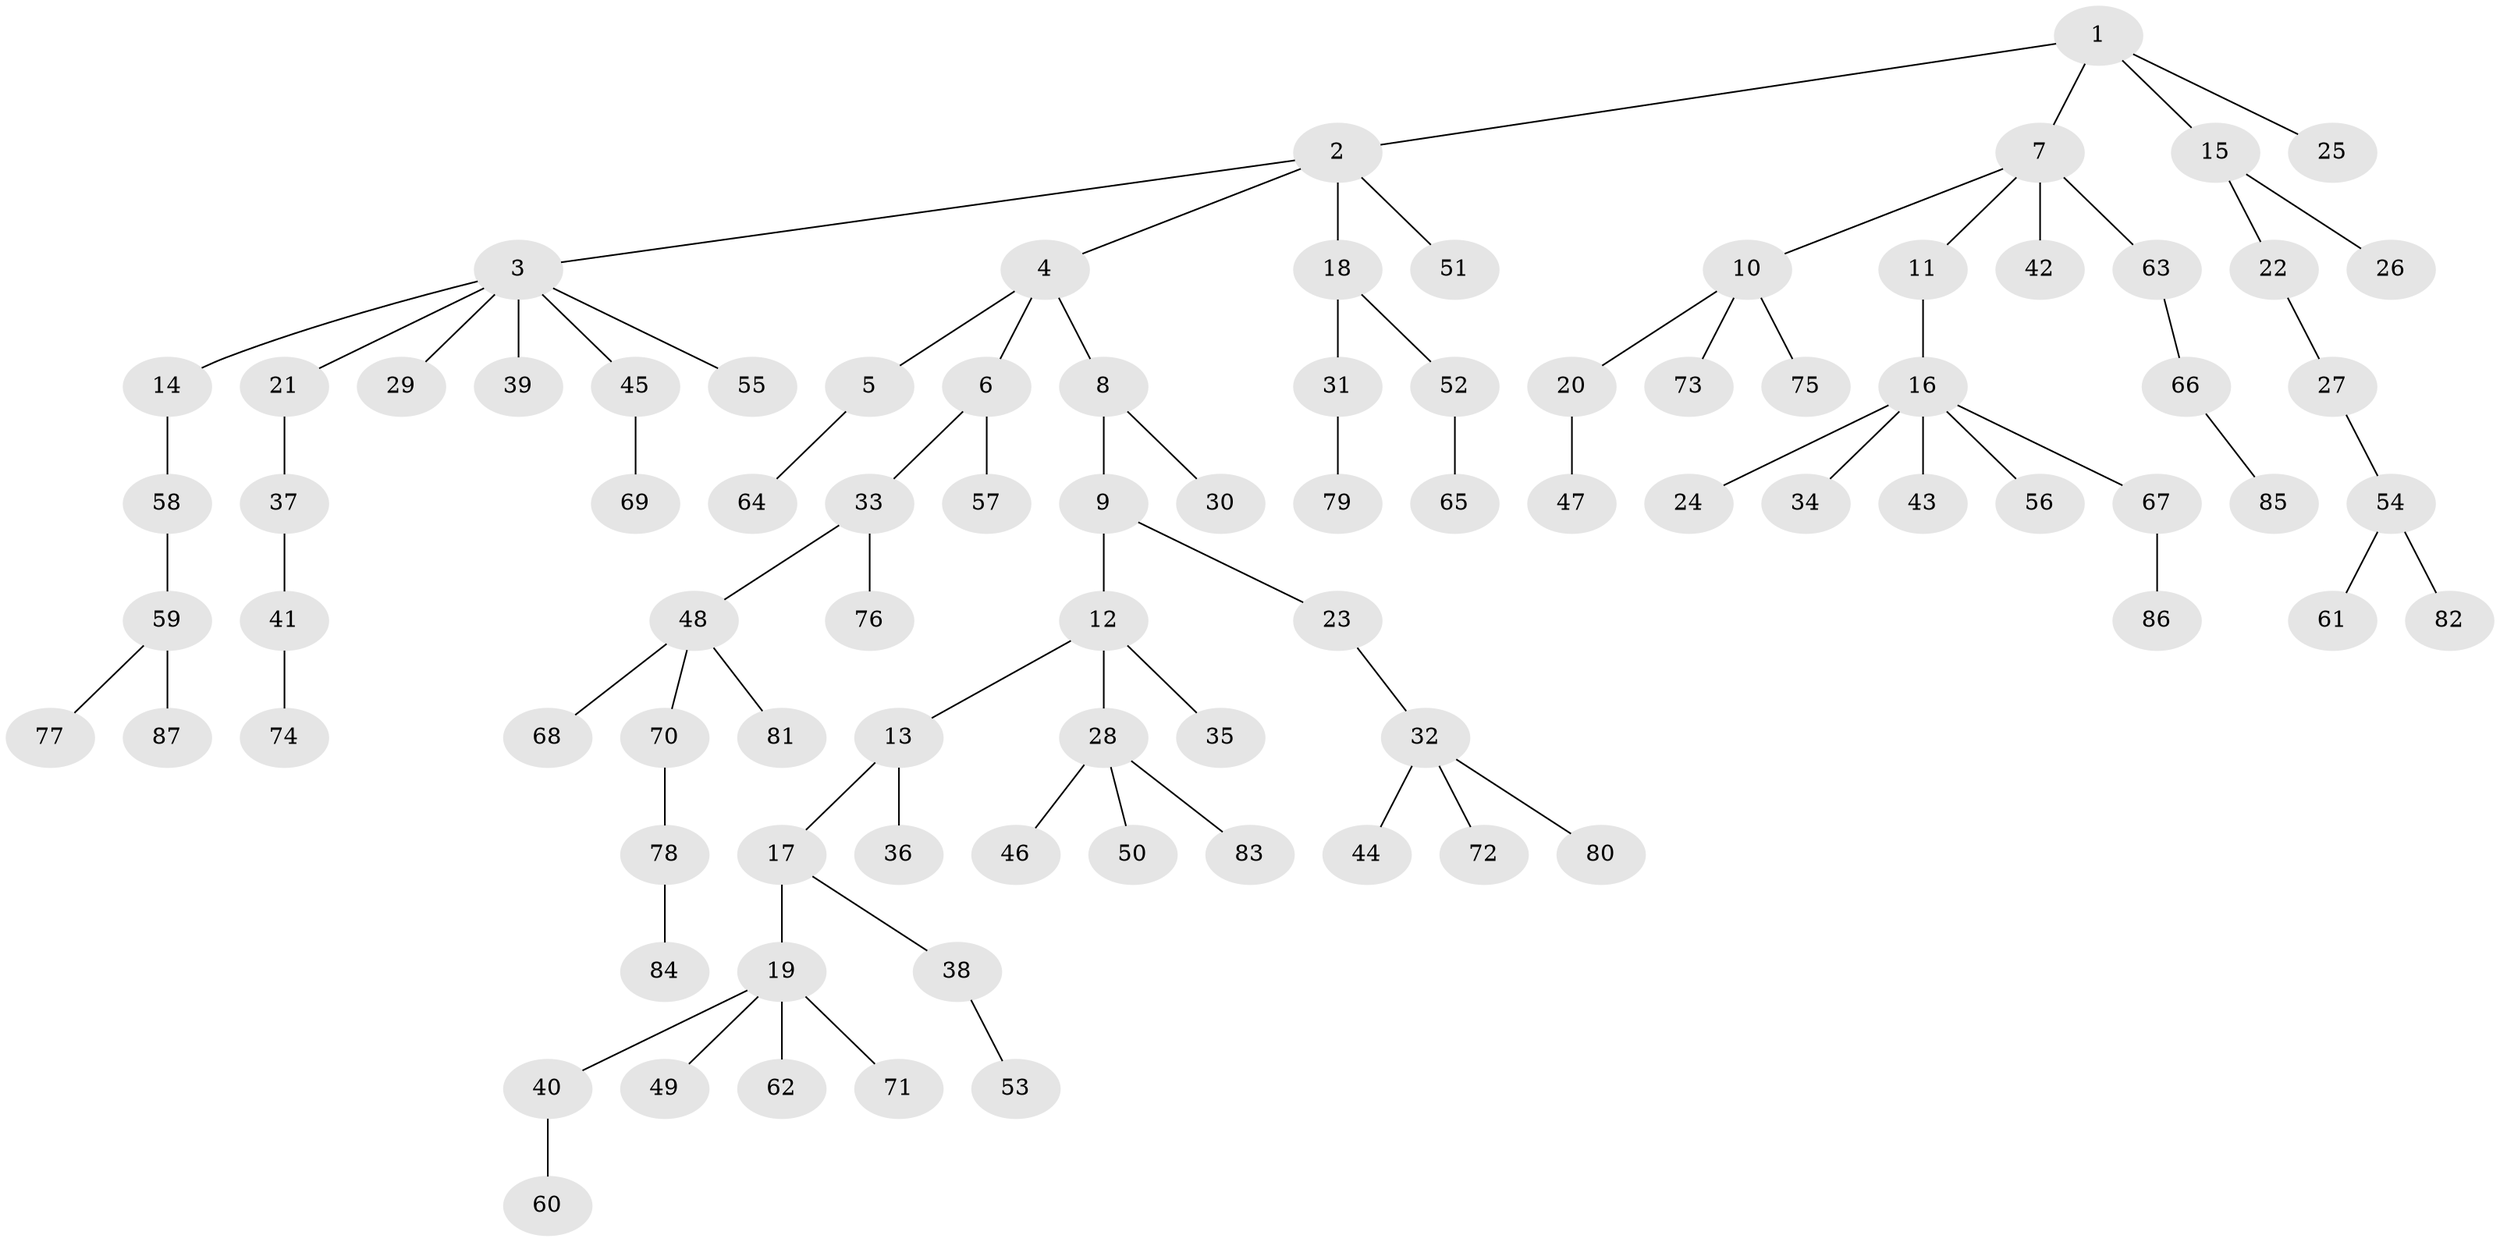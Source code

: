 // Generated by graph-tools (version 1.1) at 2025/15/03/09/25 04:15:29]
// undirected, 87 vertices, 86 edges
graph export_dot {
graph [start="1"]
  node [color=gray90,style=filled];
  1;
  2;
  3;
  4;
  5;
  6;
  7;
  8;
  9;
  10;
  11;
  12;
  13;
  14;
  15;
  16;
  17;
  18;
  19;
  20;
  21;
  22;
  23;
  24;
  25;
  26;
  27;
  28;
  29;
  30;
  31;
  32;
  33;
  34;
  35;
  36;
  37;
  38;
  39;
  40;
  41;
  42;
  43;
  44;
  45;
  46;
  47;
  48;
  49;
  50;
  51;
  52;
  53;
  54;
  55;
  56;
  57;
  58;
  59;
  60;
  61;
  62;
  63;
  64;
  65;
  66;
  67;
  68;
  69;
  70;
  71;
  72;
  73;
  74;
  75;
  76;
  77;
  78;
  79;
  80;
  81;
  82;
  83;
  84;
  85;
  86;
  87;
  1 -- 2;
  1 -- 7;
  1 -- 15;
  1 -- 25;
  2 -- 3;
  2 -- 4;
  2 -- 18;
  2 -- 51;
  3 -- 14;
  3 -- 21;
  3 -- 29;
  3 -- 39;
  3 -- 45;
  3 -- 55;
  4 -- 5;
  4 -- 6;
  4 -- 8;
  5 -- 64;
  6 -- 33;
  6 -- 57;
  7 -- 10;
  7 -- 11;
  7 -- 42;
  7 -- 63;
  8 -- 9;
  8 -- 30;
  9 -- 12;
  9 -- 23;
  10 -- 20;
  10 -- 73;
  10 -- 75;
  11 -- 16;
  12 -- 13;
  12 -- 28;
  12 -- 35;
  13 -- 17;
  13 -- 36;
  14 -- 58;
  15 -- 22;
  15 -- 26;
  16 -- 24;
  16 -- 34;
  16 -- 43;
  16 -- 56;
  16 -- 67;
  17 -- 19;
  17 -- 38;
  18 -- 31;
  18 -- 52;
  19 -- 40;
  19 -- 49;
  19 -- 62;
  19 -- 71;
  20 -- 47;
  21 -- 37;
  22 -- 27;
  23 -- 32;
  27 -- 54;
  28 -- 46;
  28 -- 50;
  28 -- 83;
  31 -- 79;
  32 -- 44;
  32 -- 72;
  32 -- 80;
  33 -- 48;
  33 -- 76;
  37 -- 41;
  38 -- 53;
  40 -- 60;
  41 -- 74;
  45 -- 69;
  48 -- 68;
  48 -- 70;
  48 -- 81;
  52 -- 65;
  54 -- 61;
  54 -- 82;
  58 -- 59;
  59 -- 77;
  59 -- 87;
  63 -- 66;
  66 -- 85;
  67 -- 86;
  70 -- 78;
  78 -- 84;
}
